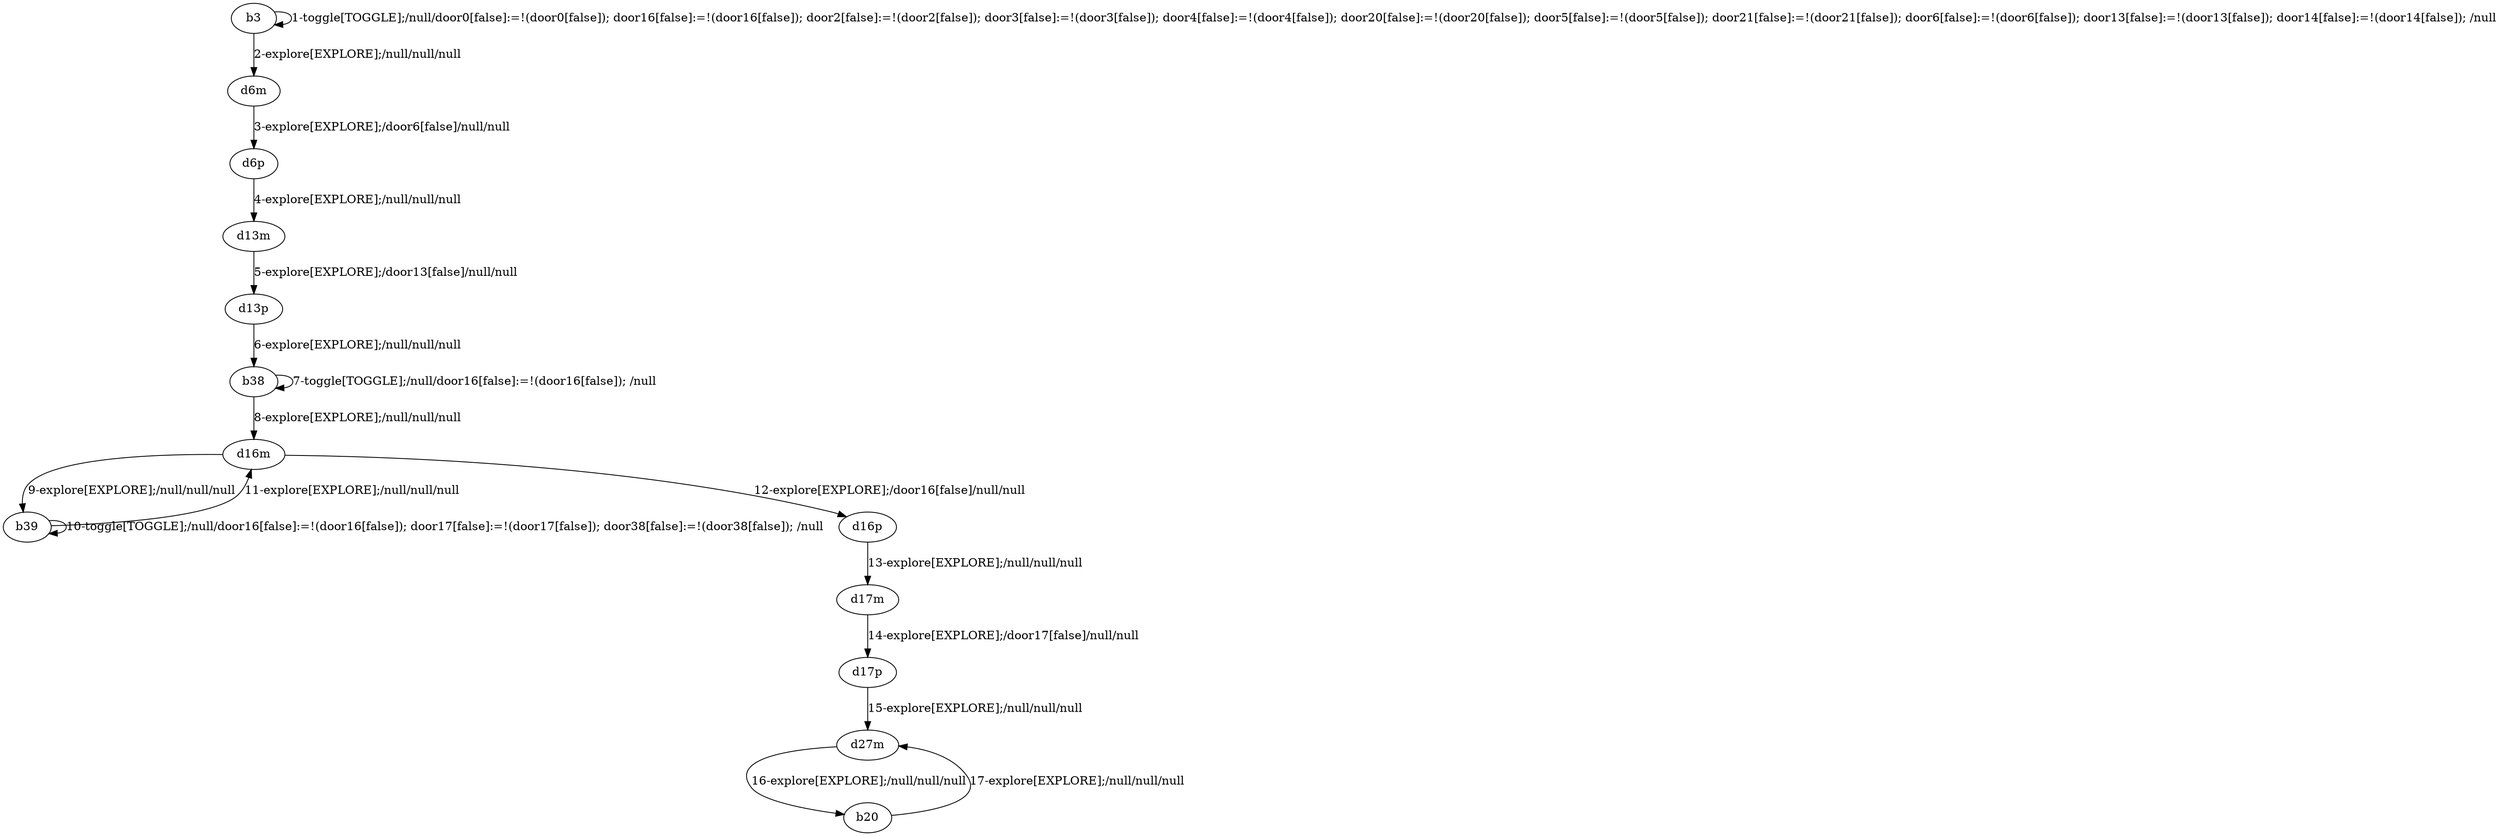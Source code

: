# Total number of goals covered by this test: 2
# b20 --> d27m
# d27m --> b20

digraph g {
"b3" -> "b3" [label = "1-toggle[TOGGLE];/null/door0[false]:=!(door0[false]); door16[false]:=!(door16[false]); door2[false]:=!(door2[false]); door3[false]:=!(door3[false]); door4[false]:=!(door4[false]); door20[false]:=!(door20[false]); door5[false]:=!(door5[false]); door21[false]:=!(door21[false]); door6[false]:=!(door6[false]); door13[false]:=!(door13[false]); door14[false]:=!(door14[false]); /null"];
"b3" -> "d6m" [label = "2-explore[EXPLORE];/null/null/null"];
"d6m" -> "d6p" [label = "3-explore[EXPLORE];/door6[false]/null/null"];
"d6p" -> "d13m" [label = "4-explore[EXPLORE];/null/null/null"];
"d13m" -> "d13p" [label = "5-explore[EXPLORE];/door13[false]/null/null"];
"d13p" -> "b38" [label = "6-explore[EXPLORE];/null/null/null"];
"b38" -> "b38" [label = "7-toggle[TOGGLE];/null/door16[false]:=!(door16[false]); /null"];
"b38" -> "d16m" [label = "8-explore[EXPLORE];/null/null/null"];
"d16m" -> "b39" [label = "9-explore[EXPLORE];/null/null/null"];
"b39" -> "b39" [label = "10-toggle[TOGGLE];/null/door16[false]:=!(door16[false]); door17[false]:=!(door17[false]); door38[false]:=!(door38[false]); /null"];
"b39" -> "d16m" [label = "11-explore[EXPLORE];/null/null/null"];
"d16m" -> "d16p" [label = "12-explore[EXPLORE];/door16[false]/null/null"];
"d16p" -> "d17m" [label = "13-explore[EXPLORE];/null/null/null"];
"d17m" -> "d17p" [label = "14-explore[EXPLORE];/door17[false]/null/null"];
"d17p" -> "d27m" [label = "15-explore[EXPLORE];/null/null/null"];
"d27m" -> "b20" [label = "16-explore[EXPLORE];/null/null/null"];
"b20" -> "d27m" [label = "17-explore[EXPLORE];/null/null/null"];
}